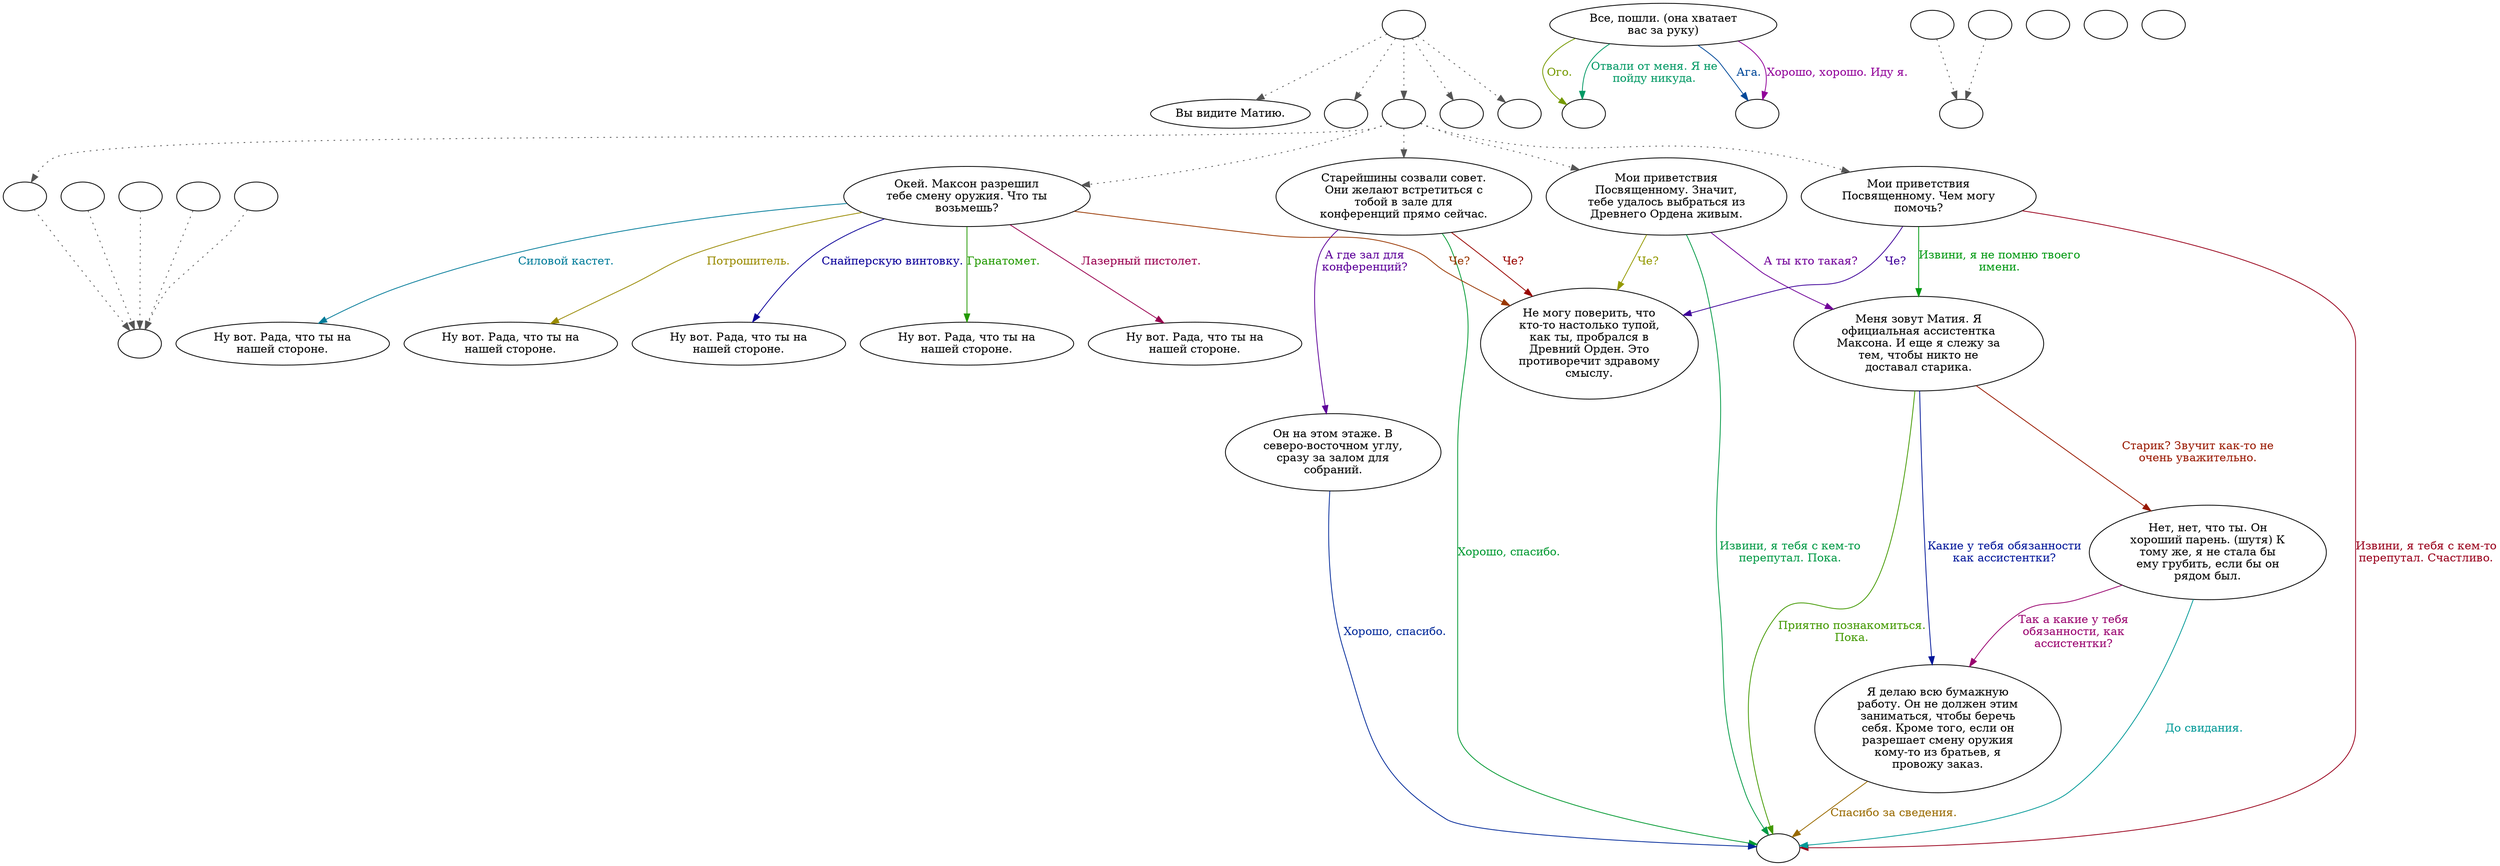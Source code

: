 digraph mathia {
  "start" [style=filled       fillcolor="#FFFFFF"       color="#000000"]
  "start" -> "look_at_p_proc" [style=dotted color="#555555"]
  "start" -> "pickup_p_proc" [style=dotted color="#555555"]
  "start" -> "talk_p_proc" [style=dotted color="#555555"]
  "start" -> "critter_p_proc" [style=dotted color="#555555"]
  "start" -> "destroy_p_proc" [style=dotted color="#555555"]
  "start" [label=""]
  "combat" [style=filled       fillcolor="#FFFFFF"       color="#000000"]
  "combat" [label=""]
  "critter_p_proc" [style=filled       fillcolor="#FFFFFF"       color="#000000"]
  "critter_p_proc" [label=""]
  "pickup_p_proc" [style=filled       fillcolor="#FFFFFF"       color="#000000"]
  "pickup_p_proc" [label=""]
  "talk_p_proc" [style=filled       fillcolor="#FFFFFF"       color="#000000"]
  "talk_p_proc" -> "get_reaction" [style=dotted color="#555555"]
  "talk_p_proc" -> "Mathia09" [style=dotted color="#555555"]
  "talk_p_proc" -> "Mathia08" [style=dotted color="#555555"]
  "talk_p_proc" -> "Mathia01" [style=dotted color="#555555"]
  "talk_p_proc" -> "Mathia06" [style=dotted color="#555555"]
  "talk_p_proc" [label=""]
  "destroy_p_proc" [style=filled       fillcolor="#FFFFFF"       color="#000000"]
  "destroy_p_proc" [label=""]
  "look_at_p_proc" [style=filled       fillcolor="#FFFFFF"       color="#000000"]
  "look_at_p_proc" [label="Вы видите Матию."]
  "Mathia01" [style=filled       fillcolor="#FFFFFF"       color="#000000"]
  "Mathia01" [label="Мои приветствия\nПосвященному. Значит,\nтебе удалось выбраться из\nДревнего Ордена живым."]
  "Mathia01" -> "Mathia05" [label="Че?" color="#949900" fontcolor="#949900"]
  "Mathia01" -> "Mathia02" [label="А ты кто такая?" color="#710099" fontcolor="#710099"]
  "Mathia01" -> "MathiaEnd" [label="Извини, я тебя с кем-то\nперепутал. Пока." color="#009944" fontcolor="#009944"]
  "Mathia02" [style=filled       fillcolor="#FFFFFF"       color="#000000"]
  "Mathia02" [label="Меня зовут Матия. Я\nофициальная ассистентка\nМаксона. И еще я слежу за\nтем, чтобы никто не\nдоставал старика."]
  "Mathia02" -> "Mathia03" [label="Старик? Звучит как-то не\nочень уважительно." color="#991800" fontcolor="#991800"]
  "Mathia02" -> "Mathia04" [label="Какие у тебя обязанности\nкак ассистентки?" color="#001599" fontcolor="#001599"]
  "Mathia02" -> "MathiaEnd" [label="Приятно познакомиться.\nПока." color="#429900" fontcolor="#429900"]
  "Mathia03" [style=filled       fillcolor="#FFFFFF"       color="#000000"]
  "Mathia03" [label="Нет, нет, что ты. Он\nхороший парень. (шутя) К\nтому же, я не стала бы\nему грубить, если бы он\nрядом был."]
  "Mathia03" -> "Mathia04" [label="Так а какие у тебя\nобязанности, как\nассистентки?" color="#99006E" fontcolor="#99006E"]
  "Mathia03" -> "MathiaEnd" [label="До свидания." color="#009997" fontcolor="#009997"]
  "Mathia04" [style=filled       fillcolor="#FFFFFF"       color="#000000"]
  "Mathia04" [label="Я делаю всю бумажную\nработу. Он не должен этим\nзаниматься, чтобы беречь\nсебя. Кроме того, если он\nразрешает смену оружия\nкому-то из братьев, я\nпровожу заказ."]
  "Mathia04" -> "MathiaEnd" [label="Спасибо за сведения." color="#996A00" fontcolor="#996A00"]
  "Mathia05" [style=filled       fillcolor="#FFFFFF"       color="#000000"]
  "Mathia05" [label="Не могу поверить, что\nкто-то настолько тупой,\nкак ты, пробрался в\nДревний Орден. Это\nпротиворечит здравому\nсмыслу."]
  "Mathia06" [style=filled       fillcolor="#FFFFFF"       color="#000000"]
  "Mathia06" [label="Мои приветствия\nПосвященному. Чем могу\nпомочь?"]
  "Mathia06" -> "Mathia05" [label="Че?" color="#3E0099" fontcolor="#3E0099"]
  "Mathia06" -> "Mathia02" [label="Извини, я не помню твоего\nимени." color="#009911" fontcolor="#009911"]
  "Mathia06" -> "MathiaEnd" [label="Извини, я тебя с кем-то\nперепутал. Счастливо." color="#99001B" fontcolor="#99001B"]
  "Mathia07" [style=filled       fillcolor="#FFFFFF"       color="#000000"]
  "Mathia07" [label="Все, пошли. (она хватает\nвас за руку)"]
  "Mathia07" -> "Mathia11" [label="Ага." color="#004899" fontcolor="#004899"]
  "Mathia07" -> "combat" [label="Ого." color="#759900" fontcolor="#759900"]
  "Mathia07" -> "Mathia11" [label="Хорошо, хорошо. Иду я." color="#910099" fontcolor="#910099"]
  "Mathia07" -> "combat" [label="Отвали от меня. Я не\nпойду никуда." color="#009964" fontcolor="#009964"]
  "Mathia08" [style=filled       fillcolor="#FFFFFF"       color="#000000"]
  "Mathia08" [label="Окей. Максон разрешил\nтебе смену оружия. Что ты\nвозьмешь?"]
  "Mathia08" -> "Mathia05" [label="Че?" color="#993700" fontcolor="#993700"]
  "Mathia08" -> "Mathia08a" [label="Снайперскую винтовку." color="#0B0099" fontcolor="#0B0099"]
  "Mathia08" -> "Mathia08b" [label="Гранатомет." color="#229900" fontcolor="#229900"]
  "Mathia08" -> "Mathia08c" [label="Лазерный пистолет." color="#99004F" fontcolor="#99004F"]
  "Mathia08" -> "Mathia08d" [label="Силовой кастет." color="#007B99" fontcolor="#007B99"]
  "Mathia08" -> "Mathia08e" [label="Потрошитель." color="#998A00" fontcolor="#998A00"]
  "Mathia08a" [style=filled       fillcolor="#FFFFFF"       color="#000000"]
  "Mathia08a" [label="Ну вот. Рада, что ты на\nнашей стороне."]
  "Mathia08b" [style=filled       fillcolor="#FFFFFF"       color="#000000"]
  "Mathia08b" [label="Ну вот. Рада, что ты на\nнашей стороне."]
  "Mathia08c" [style=filled       fillcolor="#FFFFFF"       color="#000000"]
  "Mathia08c" [label="Ну вот. Рада, что ты на\nнашей стороне."]
  "Mathia08d" [style=filled       fillcolor="#FFFFFF"       color="#000000"]
  "Mathia08d" [label="Ну вот. Рада, что ты на\nнашей стороне."]
  "Mathia08e" [style=filled       fillcolor="#FFFFFF"       color="#000000"]
  "Mathia08e" [label="Ну вот. Рада, что ты на\nнашей стороне."]
  "Mathia09" [style=filled       fillcolor="#FFFFFF"       color="#000000"]
  "Mathia09" [label="Старейшины созвали совет.\nОни желают встретиться с\nтобой в зале для\nконференций прямо сейчас."]
  "Mathia09" -> "Mathia10" [label="А где зал для\nконференций?" color="#5D0099" fontcolor="#5D0099"]
  "Mathia09" -> "MathiaEnd" [label="Хорошо, спасибо." color="#009931" fontcolor="#009931"]
  "Mathia09" -> "Mathia05" [label="Че?" color="#990400" fontcolor="#990400"]
  "Mathia10" [style=filled       fillcolor="#FFFFFF"       color="#000000"]
  "Mathia10" [label="Он на этом этаже. В\nсеверо-восточном углу,\nсразу за залом для\nсобраний."]
  "Mathia10" -> "MathiaEnd" [label="Хорошо, спасибо." color="#002899" fontcolor="#002899"]
  "Mathia11" [style=filled       fillcolor="#FFFFFF"       color="#000000"]
  "Mathia11" [label=""]
  "MathiaEnd" [style=filled       fillcolor="#FFFFFF"       color="#000000"]
  "MathiaEnd" [label=""]
  "get_reaction" [style=filled       fillcolor="#FFFFFF"       color="#000000"]
  "get_reaction" -> "ReactToLevel" [style=dotted color="#555555"]
  "get_reaction" [label=""]
  "ReactToLevel" [style=filled       fillcolor="#FFFFFF"       color="#000000"]
  "ReactToLevel" [label=""]
  "LevelToReact" [style=filled       fillcolor="#FFFFFF"       color="#000000"]
  "LevelToReact" [label=""]
  "UpReact" [style=filled       fillcolor="#FFFFFF"       color="#000000"]
  "UpReact" -> "ReactToLevel" [style=dotted color="#555555"]
  "UpReact" [label=""]
  "DownReact" [style=filled       fillcolor="#FFFFFF"       color="#000000"]
  "DownReact" -> "ReactToLevel" [style=dotted color="#555555"]
  "DownReact" [label=""]
  "BottomReact" [style=filled       fillcolor="#FFFFFF"       color="#000000"]
  "BottomReact" [label=""]
  "TopReact" [style=filled       fillcolor="#FFFFFF"       color="#000000"]
  "TopReact" [label=""]
  "BigUpReact" [style=filled       fillcolor="#FFFFFF"       color="#000000"]
  "BigUpReact" -> "ReactToLevel" [style=dotted color="#555555"]
  "BigUpReact" [label=""]
  "BigDownReact" [style=filled       fillcolor="#FFFFFF"       color="#000000"]
  "BigDownReact" -> "ReactToLevel" [style=dotted color="#555555"]
  "BigDownReact" [label=""]
  "UpReactLevel" [style=filled       fillcolor="#FFFFFF"       color="#000000"]
  "UpReactLevel" -> "LevelToReact" [style=dotted color="#555555"]
  "UpReactLevel" [label=""]
  "DownReactLevel" [style=filled       fillcolor="#FFFFFF"       color="#000000"]
  "DownReactLevel" -> "LevelToReact" [style=dotted color="#555555"]
  "DownReactLevel" [label=""]
  "Goodbyes" [style=filled       fillcolor="#FFFFFF"       color="#000000"]
  "Goodbyes" [label=""]
}